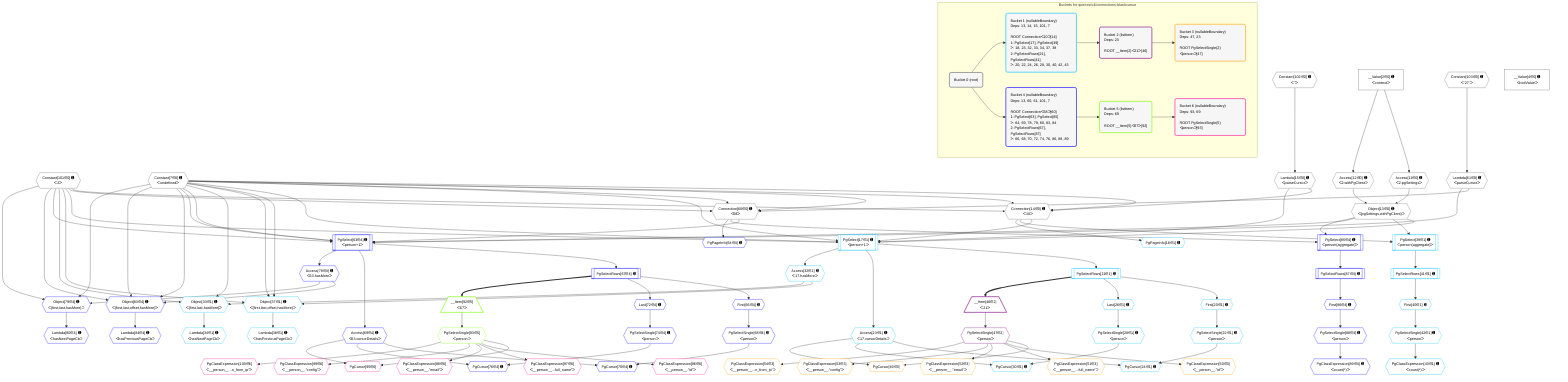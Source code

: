 %%{init: {'themeVariables': { 'fontSize': '12px'}}}%%
graph TD
    classDef path fill:#eee,stroke:#000,color:#000
    classDef plan fill:#fff,stroke-width:1px,color:#000
    classDef itemplan fill:#fff,stroke-width:2px,color:#000
    classDef unbatchedplan fill:#dff,stroke-width:1px,color:#000
    classDef sideeffectplan fill:#fcc,stroke-width:2px,color:#000
    classDef bucket fill:#f6f6f6,color:#000,stroke-width:2px,text-align:left


    %% plan dependencies
    Connection14{{"Connection[14∈0] ➊<br />ᐸ10ᐳ"}}:::plan
    Constant101{{"Constant[101∈0] ➊<br />ᐸ2ᐳ"}}:::plan
    Constant7{{"Constant[7∈0] ➊<br />ᐸundefinedᐳ"}}:::plan
    Lambda15{{"Lambda[15∈0] ➊<br />ᐸparseCursorᐳ"}}:::plan
    Constant101 & Constant7 & Constant7 & Lambda15 --> Connection14
    Connection60{{"Connection[60∈0] ➊<br />ᐸ58ᐳ"}}:::plan
    Lambda61{{"Lambda[61∈0] ➊<br />ᐸparseCursorᐳ"}}:::plan
    Constant101 & Constant7 & Constant7 & Lambda61 --> Connection60
    Object13{{"Object[13∈0] ➊<br />ᐸ{pgSettings,withPgClient}ᐳ"}}:::plan
    Access11{{"Access[11∈0] ➊<br />ᐸ2.pgSettingsᐳ"}}:::plan
    Access12{{"Access[12∈0] ➊<br />ᐸ2.withPgClientᐳ"}}:::plan
    Access11 & Access12 --> Object13
    __Value2["__Value[2∈0] ➊<br />ᐸcontextᐳ"]:::plan
    __Value2 --> Access11
    __Value2 --> Access12
    Constant102{{"Constant[102∈0] ➊<br />ᐸ''ᐳ"}}:::plan
    Constant102 --> Lambda15
    Constant103{{"Constant[103∈0] ➊<br />ᐸ'27'ᐳ"}}:::plan
    Constant103 --> Lambda61
    __Value4["__Value[4∈0] ➊<br />ᐸrootValueᐳ"]:::plan
    PgSelect17[["PgSelect[17∈1] ➊<br />ᐸperson+1ᐳ"]]:::plan
    Object13 & Connection14 & Lambda15 & Constant101 & Constant7 & Constant7 --> PgSelect17
    Object37{{"Object[37∈1] ➊<br />ᐸ{first,last,offset,hasMore}ᐳ"}}:::plan
    Access32{{"Access[32∈1] ➊<br />ᐸ17.hasMoreᐳ"}}:::plan
    Constant101 & Constant7 & Constant7 & Access32 --> Object37
    Object33{{"Object[33∈1] ➊<br />ᐸ{first,last,hasMore}ᐳ"}}:::plan
    Constant101 & Constant7 & Access32 --> Object33
    PgCursor24{{"PgCursor[24∈1] ➊"}}:::plan
    PgSelectSingle22{{"PgSelectSingle[22∈1] ➊<br />ᐸpersonᐳ"}}:::plan
    Access23{{"Access[23∈1] ➊<br />ᐸ17.cursorDetailsᐳ"}}:::plan
    PgSelectSingle22 & Access23 --> PgCursor24
    PgCursor30{{"PgCursor[30∈1] ➊"}}:::plan
    PgSelectSingle28{{"PgSelectSingle[28∈1] ➊<br />ᐸpersonᐳ"}}:::plan
    PgSelectSingle28 & Access23 --> PgCursor30
    PgSelect39[["PgSelect[39∈1] ➊<br />ᐸperson(aggregate)ᐳ"]]:::plan
    Object13 & Connection14 --> PgSelect39
    PgPageInfo18{{"PgPageInfo[18∈1] ➊"}}:::plan
    Connection14 --> PgPageInfo18
    First20{{"First[20∈1] ➊"}}:::plan
    PgSelectRows21[["PgSelectRows[21∈1] ➊"]]:::plan
    PgSelectRows21 --> First20
    PgSelect17 --> PgSelectRows21
    First20 --> PgSelectSingle22
    PgSelect17 --> Access23
    Last26{{"Last[26∈1] ➊"}}:::plan
    PgSelectRows21 --> Last26
    Last26 --> PgSelectSingle28
    PgSelect17 --> Access32
    Lambda34{{"Lambda[34∈1] ➊<br />ᐸhasNextPageCbᐳ"}}:::plan
    Object33 --> Lambda34
    Lambda38{{"Lambda[38∈1] ➊<br />ᐸhasPreviousPageCbᐳ"}}:::plan
    Object37 --> Lambda38
    First40{{"First[40∈1] ➊"}}:::plan
    PgSelectRows41[["PgSelectRows[41∈1] ➊"]]:::plan
    PgSelectRows41 --> First40
    PgSelect39 --> PgSelectRows41
    PgSelectSingle42{{"PgSelectSingle[42∈1] ➊<br />ᐸpersonᐳ"}}:::plan
    First40 --> PgSelectSingle42
    PgClassExpression43{{"PgClassExpression[43∈1] ➊<br />ᐸcount(*)ᐳ"}}:::plan
    PgSelectSingle42 --> PgClassExpression43
    __Item46[/"__Item[46∈2]<br />ᐸ21ᐳ"\]:::itemplan
    PgSelectRows21 ==> __Item46
    PgSelectSingle47{{"PgSelectSingle[47∈2]<br />ᐸpersonᐳ"}}:::plan
    __Item46 --> PgSelectSingle47
    PgCursor49{{"PgCursor[49∈3]"}}:::plan
    PgSelectSingle47 & Access23 --> PgCursor49
    PgClassExpression50{{"PgClassExpression[50∈3]<br />ᐸ__person__.”id”ᐳ"}}:::plan
    PgSelectSingle47 --> PgClassExpression50
    PgClassExpression51{{"PgClassExpression[51∈3]<br />ᐸ__person__...full_name”ᐳ"}}:::plan
    PgSelectSingle47 --> PgClassExpression51
    PgClassExpression52{{"PgClassExpression[52∈3]<br />ᐸ__person__.”email”ᐳ"}}:::plan
    PgSelectSingle47 --> PgClassExpression52
    PgClassExpression53{{"PgClassExpression[53∈3]<br />ᐸ__person__.”config”ᐳ"}}:::plan
    PgSelectSingle47 --> PgClassExpression53
    PgClassExpression54{{"PgClassExpression[54∈3]<br />ᐸ__person__...n_from_ip”ᐳ"}}:::plan
    PgSelectSingle47 --> PgClassExpression54
    PgSelect63[["PgSelect[63∈4] ➊<br />ᐸperson+1ᐳ"]]:::plan
    Object13 & Connection60 & Lambda61 & Constant101 & Constant7 & Constant7 --> PgSelect63
    Object83{{"Object[83∈4] ➊<br />ᐸ{first,last,offset,hasMore}ᐳ"}}:::plan
    Access78{{"Access[78∈4] ➊<br />ᐸ63.hasMoreᐳ"}}:::plan
    Constant101 & Constant7 & Constant7 & Access78 --> Object83
    Object79{{"Object[79∈4] ➊<br />ᐸ{first,last,hasMore}ᐳ"}}:::plan
    Constant101 & Constant7 & Access78 --> Object79
    PgCursor70{{"PgCursor[70∈4] ➊"}}:::plan
    PgSelectSingle68{{"PgSelectSingle[68∈4] ➊<br />ᐸpersonᐳ"}}:::plan
    Access69{{"Access[69∈4] ➊<br />ᐸ63.cursorDetailsᐳ"}}:::plan
    PgSelectSingle68 & Access69 --> PgCursor70
    PgCursor76{{"PgCursor[76∈4] ➊"}}:::plan
    PgSelectSingle74{{"PgSelectSingle[74∈4] ➊<br />ᐸpersonᐳ"}}:::plan
    PgSelectSingle74 & Access69 --> PgCursor76
    PgSelect85[["PgSelect[85∈4] ➊<br />ᐸperson(aggregate)ᐳ"]]:::plan
    Object13 & Connection60 --> PgSelect85
    PgPageInfo64{{"PgPageInfo[64∈4] ➊"}}:::plan
    Connection60 --> PgPageInfo64
    First66{{"First[66∈4] ➊"}}:::plan
    PgSelectRows67[["PgSelectRows[67∈4] ➊"]]:::plan
    PgSelectRows67 --> First66
    PgSelect63 --> PgSelectRows67
    First66 --> PgSelectSingle68
    PgSelect63 --> Access69
    Last72{{"Last[72∈4] ➊"}}:::plan
    PgSelectRows67 --> Last72
    Last72 --> PgSelectSingle74
    PgSelect63 --> Access78
    Lambda80{{"Lambda[80∈4] ➊<br />ᐸhasNextPageCbᐳ"}}:::plan
    Object79 --> Lambda80
    Lambda84{{"Lambda[84∈4] ➊<br />ᐸhasPreviousPageCbᐳ"}}:::plan
    Object83 --> Lambda84
    First86{{"First[86∈4] ➊"}}:::plan
    PgSelectRows87[["PgSelectRows[87∈4] ➊"]]:::plan
    PgSelectRows87 --> First86
    PgSelect85 --> PgSelectRows87
    PgSelectSingle88{{"PgSelectSingle[88∈4] ➊<br />ᐸpersonᐳ"}}:::plan
    First86 --> PgSelectSingle88
    PgClassExpression89{{"PgClassExpression[89∈4] ➊<br />ᐸcount(*)ᐳ"}}:::plan
    PgSelectSingle88 --> PgClassExpression89
    __Item92[/"__Item[92∈5]<br />ᐸ67ᐳ"\]:::itemplan
    PgSelectRows67 ==> __Item92
    PgSelectSingle93{{"PgSelectSingle[93∈5]<br />ᐸpersonᐳ"}}:::plan
    __Item92 --> PgSelectSingle93
    PgCursor95{{"PgCursor[95∈6]"}}:::plan
    PgSelectSingle93 & Access69 --> PgCursor95
    PgClassExpression96{{"PgClassExpression[96∈6]<br />ᐸ__person__.”id”ᐳ"}}:::plan
    PgSelectSingle93 --> PgClassExpression96
    PgClassExpression97{{"PgClassExpression[97∈6]<br />ᐸ__person__...full_name”ᐳ"}}:::plan
    PgSelectSingle93 --> PgClassExpression97
    PgClassExpression98{{"PgClassExpression[98∈6]<br />ᐸ__person__.”email”ᐳ"}}:::plan
    PgSelectSingle93 --> PgClassExpression98
    PgClassExpression99{{"PgClassExpression[99∈6]<br />ᐸ__person__.”config”ᐳ"}}:::plan
    PgSelectSingle93 --> PgClassExpression99
    PgClassExpression100{{"PgClassExpression[100∈6]<br />ᐸ__person__...n_from_ip”ᐳ"}}:::plan
    PgSelectSingle93 --> PgClassExpression100

    %% define steps

    subgraph "Buckets for queries/v4/connections-blankcursor"
    Bucket0("Bucket 0 (root)"):::bucket
    classDef bucket0 stroke:#696969
    class Bucket0,__Value2,__Value4,Constant7,Access11,Access12,Object13,Connection14,Lambda15,Connection60,Lambda61,Constant101,Constant102,Constant103 bucket0
    Bucket1("Bucket 1 (nullableBoundary)<br />Deps: 13, 14, 15, 101, 7<br /><br />ROOT Connectionᐸ10ᐳ[14]<br />1: PgSelect[17], PgSelect[39]<br />ᐳ: 18, 23, 32, 33, 34, 37, 38<br />2: PgSelectRows[21], PgSelectRows[41]<br />ᐳ: 20, 22, 24, 26, 28, 30, 40, 42, 43"):::bucket
    classDef bucket1 stroke:#00bfff
    class Bucket1,PgSelect17,PgPageInfo18,First20,PgSelectRows21,PgSelectSingle22,Access23,PgCursor24,Last26,PgSelectSingle28,PgCursor30,Access32,Object33,Lambda34,Object37,Lambda38,PgSelect39,First40,PgSelectRows41,PgSelectSingle42,PgClassExpression43 bucket1
    Bucket2("Bucket 2 (listItem)<br />Deps: 23<br /><br />ROOT __Item{2}ᐸ21ᐳ[46]"):::bucket
    classDef bucket2 stroke:#7f007f
    class Bucket2,__Item46,PgSelectSingle47 bucket2
    Bucket3("Bucket 3 (nullableBoundary)<br />Deps: 47, 23<br /><br />ROOT PgSelectSingle{2}ᐸpersonᐳ[47]"):::bucket
    classDef bucket3 stroke:#ffa500
    class Bucket3,PgCursor49,PgClassExpression50,PgClassExpression51,PgClassExpression52,PgClassExpression53,PgClassExpression54 bucket3
    Bucket4("Bucket 4 (nullableBoundary)<br />Deps: 13, 60, 61, 101, 7<br /><br />ROOT Connectionᐸ58ᐳ[60]<br />1: PgSelect[63], PgSelect[85]<br />ᐳ: 64, 69, 78, 79, 80, 83, 84<br />2: PgSelectRows[67], PgSelectRows[87]<br />ᐳ: 66, 68, 70, 72, 74, 76, 86, 88, 89"):::bucket
    classDef bucket4 stroke:#0000ff
    class Bucket4,PgSelect63,PgPageInfo64,First66,PgSelectRows67,PgSelectSingle68,Access69,PgCursor70,Last72,PgSelectSingle74,PgCursor76,Access78,Object79,Lambda80,Object83,Lambda84,PgSelect85,First86,PgSelectRows87,PgSelectSingle88,PgClassExpression89 bucket4
    Bucket5("Bucket 5 (listItem)<br />Deps: 69<br /><br />ROOT __Item{5}ᐸ67ᐳ[92]"):::bucket
    classDef bucket5 stroke:#7fff00
    class Bucket5,__Item92,PgSelectSingle93 bucket5
    Bucket6("Bucket 6 (nullableBoundary)<br />Deps: 93, 69<br /><br />ROOT PgSelectSingle{5}ᐸpersonᐳ[93]"):::bucket
    classDef bucket6 stroke:#ff1493
    class Bucket6,PgCursor95,PgClassExpression96,PgClassExpression97,PgClassExpression98,PgClassExpression99,PgClassExpression100 bucket6
    Bucket0 --> Bucket1 & Bucket4
    Bucket1 --> Bucket2
    Bucket2 --> Bucket3
    Bucket4 --> Bucket5
    Bucket5 --> Bucket6
    end